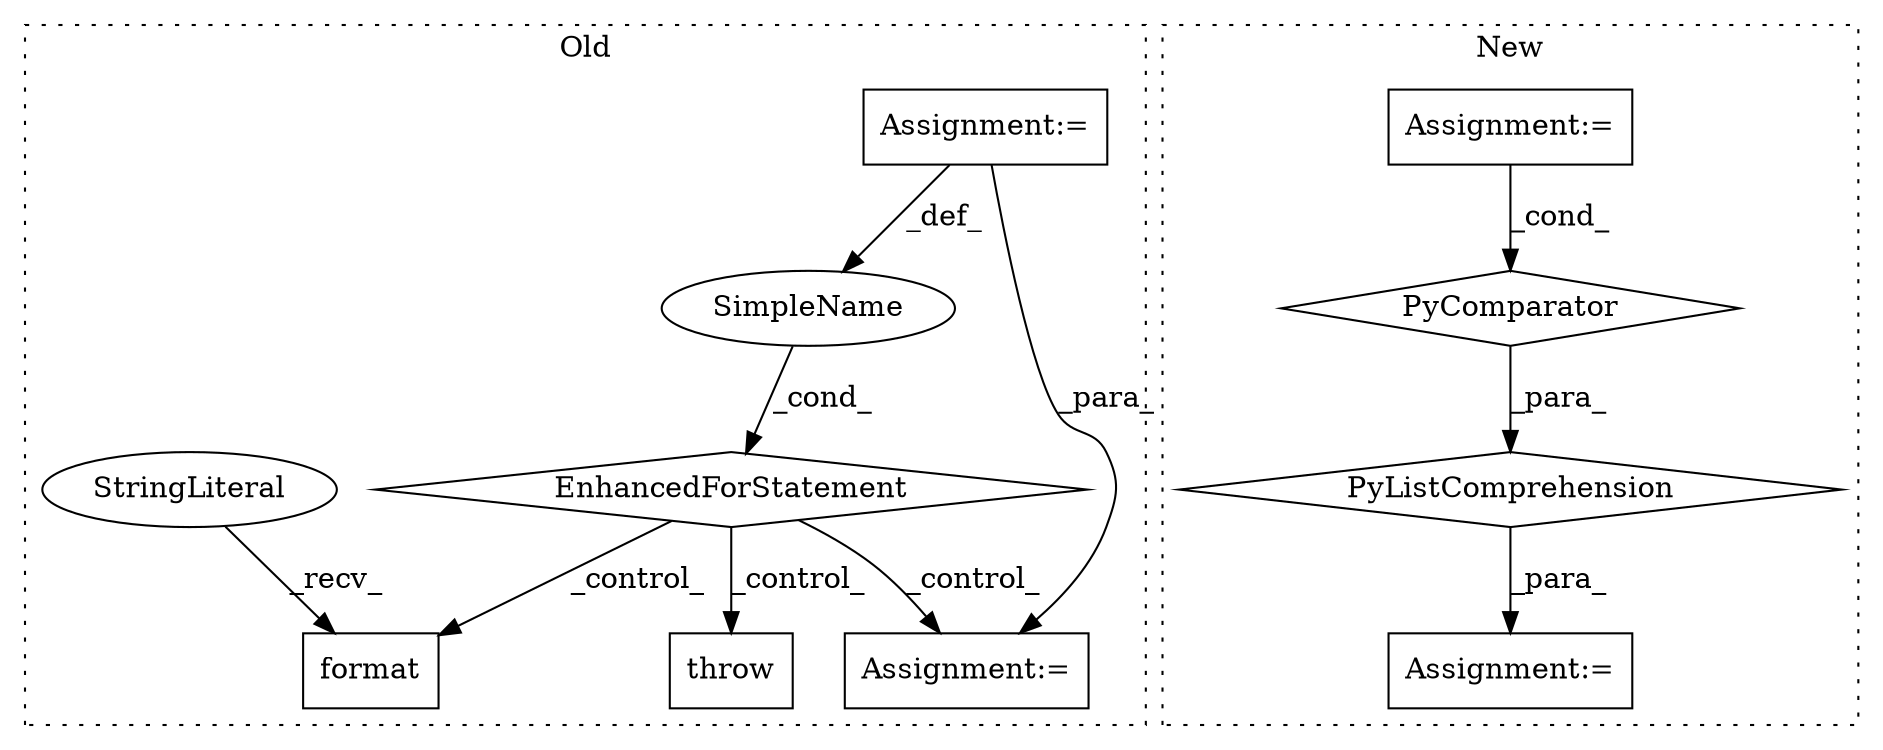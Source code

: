 digraph G {
subgraph cluster0 {
1 [label="throw" a="53" s="7397" l="6" shape="box"];
6 [label="Assignment:=" a="7" s="6499,6586" l="57,2" shape="box"];
7 [label="EnhancedForStatement" a="70" s="6499,6586" l="57,2" shape="diamond"];
8 [label="format" a="32" s="7349,7383" l="7,1" shape="box"];
9 [label="SimpleName" a="42" s="6560" l="1" shape="ellipse"];
10 [label="StringLiteral" a="45" s="7064" l="284" shape="ellipse"];
11 [label="Assignment:=" a="7" s="6982" l="1" shape="box"];
label = "Old";
style="dotted";
}
subgraph cluster1 {
2 [label="PyComparator" a="113" s="7198" l="51" shape="diamond"];
3 [label="Assignment:=" a="7" s="7198" l="51" shape="box"];
4 [label="Assignment:=" a="7" s="7600" l="1" shape="box"];
5 [label="PyListComprehension" a="109" s="7108" l="149" shape="diamond"];
label = "New";
style="dotted";
}
2 -> 5 [label="_para_"];
3 -> 2 [label="_cond_"];
5 -> 4 [label="_para_"];
6 -> 11 [label="_para_"];
6 -> 9 [label="_def_"];
7 -> 11 [label="_control_"];
7 -> 8 [label="_control_"];
7 -> 1 [label="_control_"];
9 -> 7 [label="_cond_"];
10 -> 8 [label="_recv_"];
}